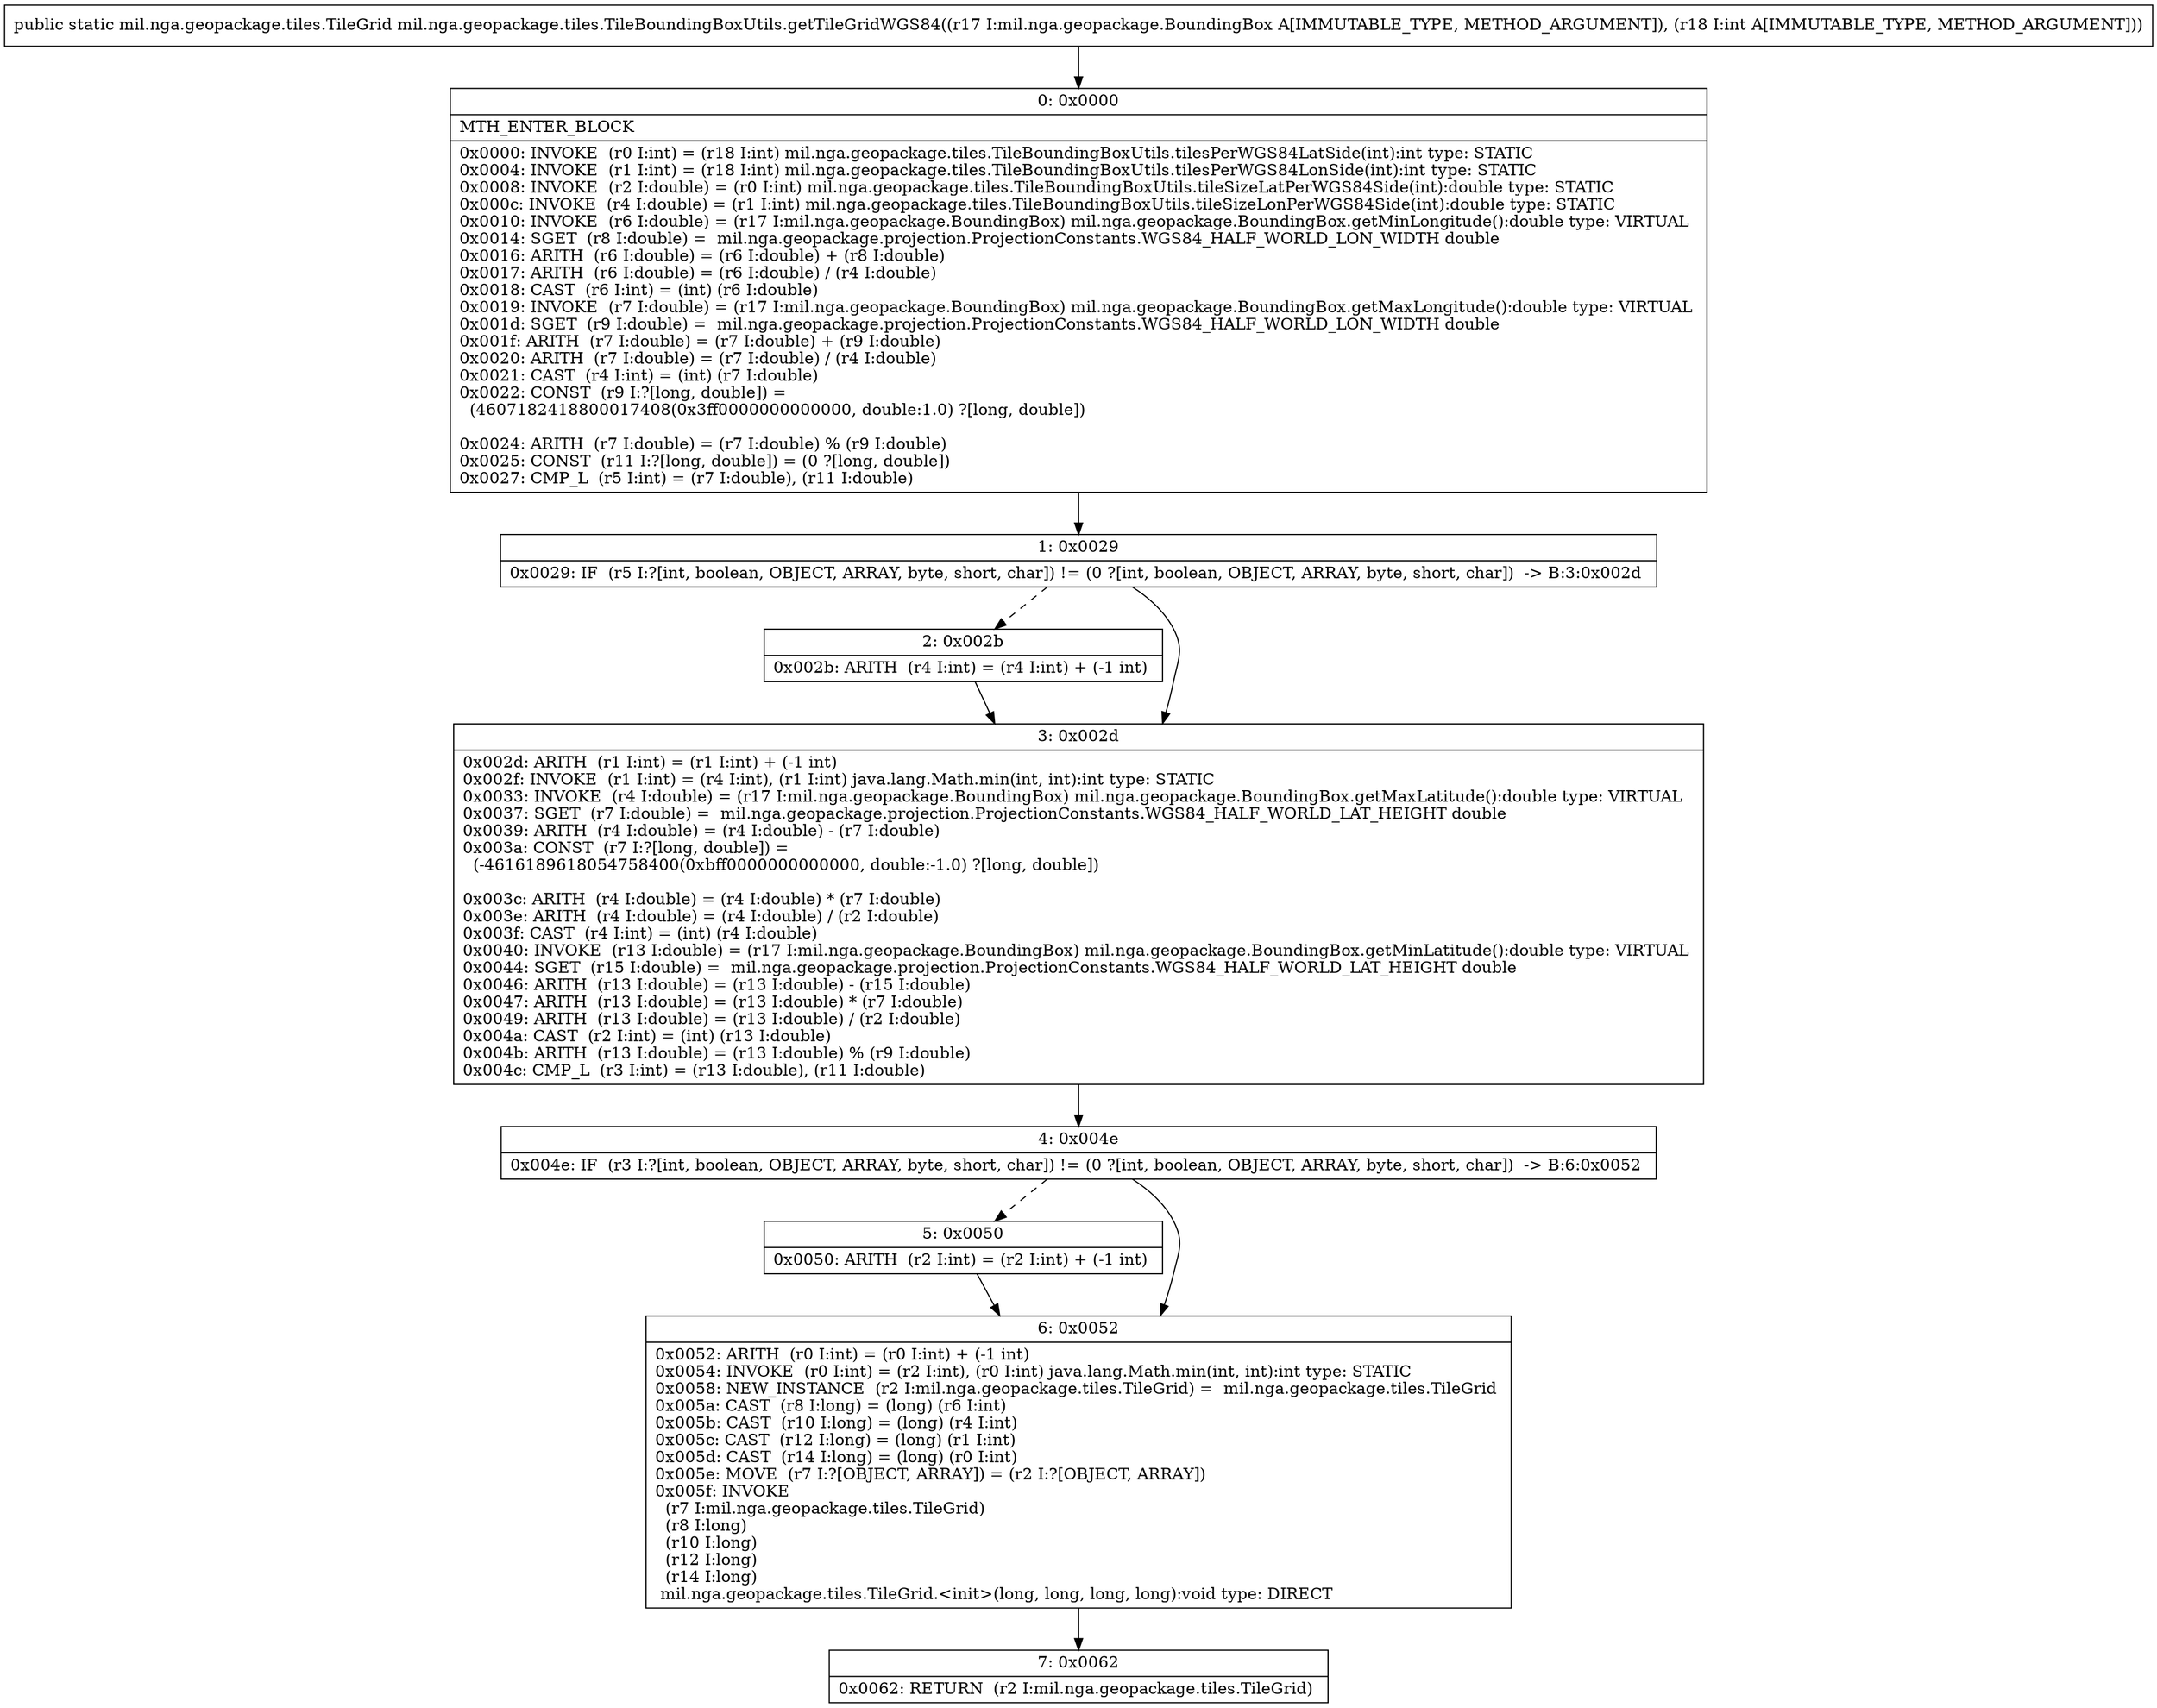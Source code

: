 digraph "CFG formil.nga.geopackage.tiles.TileBoundingBoxUtils.getTileGridWGS84(Lmil\/nga\/geopackage\/BoundingBox;I)Lmil\/nga\/geopackage\/tiles\/TileGrid;" {
Node_0 [shape=record,label="{0\:\ 0x0000|MTH_ENTER_BLOCK\l|0x0000: INVOKE  (r0 I:int) = (r18 I:int) mil.nga.geopackage.tiles.TileBoundingBoxUtils.tilesPerWGS84LatSide(int):int type: STATIC \l0x0004: INVOKE  (r1 I:int) = (r18 I:int) mil.nga.geopackage.tiles.TileBoundingBoxUtils.tilesPerWGS84LonSide(int):int type: STATIC \l0x0008: INVOKE  (r2 I:double) = (r0 I:int) mil.nga.geopackage.tiles.TileBoundingBoxUtils.tileSizeLatPerWGS84Side(int):double type: STATIC \l0x000c: INVOKE  (r4 I:double) = (r1 I:int) mil.nga.geopackage.tiles.TileBoundingBoxUtils.tileSizeLonPerWGS84Side(int):double type: STATIC \l0x0010: INVOKE  (r6 I:double) = (r17 I:mil.nga.geopackage.BoundingBox) mil.nga.geopackage.BoundingBox.getMinLongitude():double type: VIRTUAL \l0x0014: SGET  (r8 I:double) =  mil.nga.geopackage.projection.ProjectionConstants.WGS84_HALF_WORLD_LON_WIDTH double \l0x0016: ARITH  (r6 I:double) = (r6 I:double) + (r8 I:double) \l0x0017: ARITH  (r6 I:double) = (r6 I:double) \/ (r4 I:double) \l0x0018: CAST  (r6 I:int) = (int) (r6 I:double) \l0x0019: INVOKE  (r7 I:double) = (r17 I:mil.nga.geopackage.BoundingBox) mil.nga.geopackage.BoundingBox.getMaxLongitude():double type: VIRTUAL \l0x001d: SGET  (r9 I:double) =  mil.nga.geopackage.projection.ProjectionConstants.WGS84_HALF_WORLD_LON_WIDTH double \l0x001f: ARITH  (r7 I:double) = (r7 I:double) + (r9 I:double) \l0x0020: ARITH  (r7 I:double) = (r7 I:double) \/ (r4 I:double) \l0x0021: CAST  (r4 I:int) = (int) (r7 I:double) \l0x0022: CONST  (r9 I:?[long, double]) = \l  (4607182418800017408(0x3ff0000000000000, double:1.0) ?[long, double])\l \l0x0024: ARITH  (r7 I:double) = (r7 I:double) % (r9 I:double) \l0x0025: CONST  (r11 I:?[long, double]) = (0 ?[long, double]) \l0x0027: CMP_L  (r5 I:int) = (r7 I:double), (r11 I:double) \l}"];
Node_1 [shape=record,label="{1\:\ 0x0029|0x0029: IF  (r5 I:?[int, boolean, OBJECT, ARRAY, byte, short, char]) != (0 ?[int, boolean, OBJECT, ARRAY, byte, short, char])  \-\> B:3:0x002d \l}"];
Node_2 [shape=record,label="{2\:\ 0x002b|0x002b: ARITH  (r4 I:int) = (r4 I:int) + (\-1 int) \l}"];
Node_3 [shape=record,label="{3\:\ 0x002d|0x002d: ARITH  (r1 I:int) = (r1 I:int) + (\-1 int) \l0x002f: INVOKE  (r1 I:int) = (r4 I:int), (r1 I:int) java.lang.Math.min(int, int):int type: STATIC \l0x0033: INVOKE  (r4 I:double) = (r17 I:mil.nga.geopackage.BoundingBox) mil.nga.geopackage.BoundingBox.getMaxLatitude():double type: VIRTUAL \l0x0037: SGET  (r7 I:double) =  mil.nga.geopackage.projection.ProjectionConstants.WGS84_HALF_WORLD_LAT_HEIGHT double \l0x0039: ARITH  (r4 I:double) = (r4 I:double) \- (r7 I:double) \l0x003a: CONST  (r7 I:?[long, double]) = \l  (\-4616189618054758400(0xbff0000000000000, double:\-1.0) ?[long, double])\l \l0x003c: ARITH  (r4 I:double) = (r4 I:double) * (r7 I:double) \l0x003e: ARITH  (r4 I:double) = (r4 I:double) \/ (r2 I:double) \l0x003f: CAST  (r4 I:int) = (int) (r4 I:double) \l0x0040: INVOKE  (r13 I:double) = (r17 I:mil.nga.geopackage.BoundingBox) mil.nga.geopackage.BoundingBox.getMinLatitude():double type: VIRTUAL \l0x0044: SGET  (r15 I:double) =  mil.nga.geopackage.projection.ProjectionConstants.WGS84_HALF_WORLD_LAT_HEIGHT double \l0x0046: ARITH  (r13 I:double) = (r13 I:double) \- (r15 I:double) \l0x0047: ARITH  (r13 I:double) = (r13 I:double) * (r7 I:double) \l0x0049: ARITH  (r13 I:double) = (r13 I:double) \/ (r2 I:double) \l0x004a: CAST  (r2 I:int) = (int) (r13 I:double) \l0x004b: ARITH  (r13 I:double) = (r13 I:double) % (r9 I:double) \l0x004c: CMP_L  (r3 I:int) = (r13 I:double), (r11 I:double) \l}"];
Node_4 [shape=record,label="{4\:\ 0x004e|0x004e: IF  (r3 I:?[int, boolean, OBJECT, ARRAY, byte, short, char]) != (0 ?[int, boolean, OBJECT, ARRAY, byte, short, char])  \-\> B:6:0x0052 \l}"];
Node_5 [shape=record,label="{5\:\ 0x0050|0x0050: ARITH  (r2 I:int) = (r2 I:int) + (\-1 int) \l}"];
Node_6 [shape=record,label="{6\:\ 0x0052|0x0052: ARITH  (r0 I:int) = (r0 I:int) + (\-1 int) \l0x0054: INVOKE  (r0 I:int) = (r2 I:int), (r0 I:int) java.lang.Math.min(int, int):int type: STATIC \l0x0058: NEW_INSTANCE  (r2 I:mil.nga.geopackage.tiles.TileGrid) =  mil.nga.geopackage.tiles.TileGrid \l0x005a: CAST  (r8 I:long) = (long) (r6 I:int) \l0x005b: CAST  (r10 I:long) = (long) (r4 I:int) \l0x005c: CAST  (r12 I:long) = (long) (r1 I:int) \l0x005d: CAST  (r14 I:long) = (long) (r0 I:int) \l0x005e: MOVE  (r7 I:?[OBJECT, ARRAY]) = (r2 I:?[OBJECT, ARRAY]) \l0x005f: INVOKE  \l  (r7 I:mil.nga.geopackage.tiles.TileGrid)\l  (r8 I:long)\l  (r10 I:long)\l  (r12 I:long)\l  (r14 I:long)\l mil.nga.geopackage.tiles.TileGrid.\<init\>(long, long, long, long):void type: DIRECT \l}"];
Node_7 [shape=record,label="{7\:\ 0x0062|0x0062: RETURN  (r2 I:mil.nga.geopackage.tiles.TileGrid) \l}"];
MethodNode[shape=record,label="{public static mil.nga.geopackage.tiles.TileGrid mil.nga.geopackage.tiles.TileBoundingBoxUtils.getTileGridWGS84((r17 I:mil.nga.geopackage.BoundingBox A[IMMUTABLE_TYPE, METHOD_ARGUMENT]), (r18 I:int A[IMMUTABLE_TYPE, METHOD_ARGUMENT])) }"];
MethodNode -> Node_0;
Node_0 -> Node_1;
Node_1 -> Node_2[style=dashed];
Node_1 -> Node_3;
Node_2 -> Node_3;
Node_3 -> Node_4;
Node_4 -> Node_5[style=dashed];
Node_4 -> Node_6;
Node_5 -> Node_6;
Node_6 -> Node_7;
}

